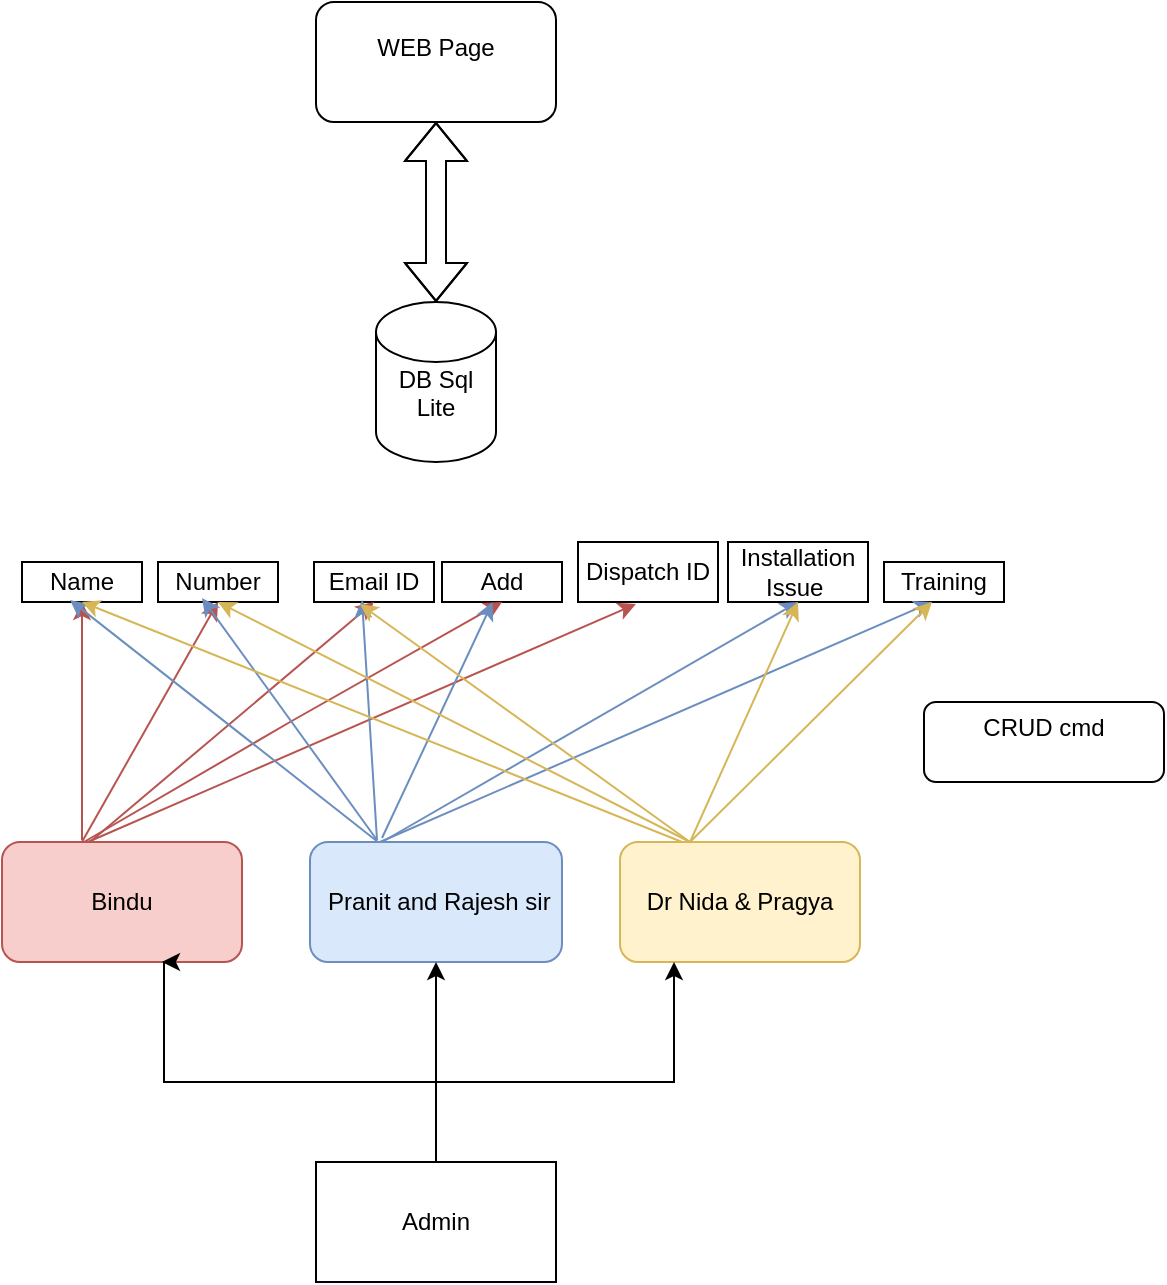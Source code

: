 <mxfile version="28.1.0">
  <diagram name="Page-1" id="rPhyDnu-ggu67KVGUOOM">
    <mxGraphModel dx="872" dy="473" grid="1" gridSize="10" guides="1" tooltips="1" connect="1" arrows="1" fold="1" page="1" pageScale="1" pageWidth="850" pageHeight="1100" math="0" shadow="0">
      <root>
        <mxCell id="0" />
        <mxCell id="1" parent="0" />
        <mxCell id="ZfqLB-EADALMnK4RcvD8-1" value="DB Sql Lite&lt;div&gt;&lt;br&gt;&lt;/div&gt;" style="shape=cylinder3;whiteSpace=wrap;html=1;boundedLbl=1;backgroundOutline=1;size=15;" parent="1" vertex="1">
          <mxGeometry x="322" y="180" width="60" height="80" as="geometry" />
        </mxCell>
        <mxCell id="ZfqLB-EADALMnK4RcvD8-2" value="WEB Page&lt;div&gt;&lt;br&gt;&lt;/div&gt;" style="rounded=1;whiteSpace=wrap;html=1;" parent="1" vertex="1">
          <mxGeometry x="292" y="30" width="120" height="60" as="geometry" />
        </mxCell>
        <mxCell id="ZfqLB-EADALMnK4RcvD8-3" value="" style="shape=flexArrow;endArrow=classic;startArrow=classic;html=1;rounded=0;entryX=0.5;entryY=1;entryDx=0;entryDy=0;exitX=0.5;exitY=0;exitDx=0;exitDy=0;exitPerimeter=0;" parent="1" source="ZfqLB-EADALMnK4RcvD8-1" target="ZfqLB-EADALMnK4RcvD8-2" edge="1">
          <mxGeometry width="100" height="100" relative="1" as="geometry">
            <mxPoint x="421" y="180" as="sourcePoint" />
            <mxPoint x="425.96" y="87" as="targetPoint" />
            <Array as="points">
              <mxPoint x="352" y="140" />
            </Array>
          </mxGeometry>
        </mxCell>
        <mxCell id="ZfqLB-EADALMnK4RcvD8-4" value="&amp;nbsp;Pranit and Rajesh sir" style="rounded=1;whiteSpace=wrap;html=1;fillColor=#dae8fc;strokeColor=#6c8ebf;" parent="1" vertex="1">
          <mxGeometry x="289" y="450" width="126" height="60" as="geometry" />
        </mxCell>
        <mxCell id="ZfqLB-EADALMnK4RcvD8-5" value="Name" style="rounded=0;whiteSpace=wrap;html=1;" parent="1" vertex="1">
          <mxGeometry x="145" y="310" width="60" height="20" as="geometry" />
        </mxCell>
        <mxCell id="ZfqLB-EADALMnK4RcvD8-6" value="Number" style="rounded=0;whiteSpace=wrap;html=1;" parent="1" vertex="1">
          <mxGeometry x="213" y="310" width="60" height="20" as="geometry" />
        </mxCell>
        <mxCell id="ZfqLB-EADALMnK4RcvD8-7" value="Email ID" style="rounded=0;whiteSpace=wrap;html=1;" parent="1" vertex="1">
          <mxGeometry x="291" y="310" width="60" height="20" as="geometry" />
        </mxCell>
        <mxCell id="ZfqLB-EADALMnK4RcvD8-8" value="Installation Issue&amp;nbsp;" style="rounded=0;whiteSpace=wrap;html=1;" parent="1" vertex="1">
          <mxGeometry x="498" y="300" width="70" height="30" as="geometry" />
        </mxCell>
        <mxCell id="ZfqLB-EADALMnK4RcvD8-9" value="Training" style="rounded=0;whiteSpace=wrap;html=1;" parent="1" vertex="1">
          <mxGeometry x="576" y="310" width="60" height="20" as="geometry" />
        </mxCell>
        <mxCell id="ZfqLB-EADALMnK4RcvD8-10" value="Dispatch ID" style="rounded=0;whiteSpace=wrap;html=1;" parent="1" vertex="1">
          <mxGeometry x="423" y="300" width="70" height="30" as="geometry" />
        </mxCell>
        <mxCell id="ZfqLB-EADALMnK4RcvD8-11" value="Add" style="rounded=0;whiteSpace=wrap;html=1;" parent="1" vertex="1">
          <mxGeometry x="355" y="310" width="60" height="20" as="geometry" />
        </mxCell>
        <mxCell id="ZfqLB-EADALMnK4RcvD8-12" value="Dr Nida &amp;amp; Pragya" style="rounded=1;whiteSpace=wrap;html=1;fillColor=#fff2cc;strokeColor=#d6b656;" parent="1" vertex="1">
          <mxGeometry x="444" y="450" width="120" height="60" as="geometry" />
        </mxCell>
        <mxCell id="ZfqLB-EADALMnK4RcvD8-13" value="Bindu" style="rounded=1;whiteSpace=wrap;html=1;fillColor=#f8cecc;strokeColor=#b85450;" parent="1" vertex="1">
          <mxGeometry x="135" y="450" width="120" height="60" as="geometry" />
        </mxCell>
        <mxCell id="ZfqLB-EADALMnK4RcvD8-14" value="" style="endArrow=classic;html=1;rounded=0;fillColor=#f8cecc;strokeColor=#b85450;startSize=14;entryX=0.5;entryY=1;entryDx=0;entryDy=0;" parent="1" target="ZfqLB-EADALMnK4RcvD8-5" edge="1">
          <mxGeometry width="50" height="50" relative="1" as="geometry">
            <mxPoint x="175" y="449" as="sourcePoint" />
            <mxPoint x="176" y="330" as="targetPoint" />
            <Array as="points" />
          </mxGeometry>
        </mxCell>
        <mxCell id="ZfqLB-EADALMnK4RcvD8-15" value="" style="endArrow=classic;html=1;rounded=0;fillColor=#f8cecc;strokeColor=#b85450;startSize=14;entryX=0.5;entryY=1;entryDx=0;entryDy=0;" parent="1" target="ZfqLB-EADALMnK4RcvD8-7" edge="1">
          <mxGeometry width="50" height="50" relative="1" as="geometry">
            <mxPoint x="179" y="450" as="sourcePoint" />
            <mxPoint x="180" y="331" as="targetPoint" />
            <Array as="points" />
          </mxGeometry>
        </mxCell>
        <mxCell id="ZfqLB-EADALMnK4RcvD8-16" value="" style="endArrow=classic;html=1;rounded=0;fillColor=#f8cecc;strokeColor=#b85450;startSize=14;entryX=0.5;entryY=1;entryDx=0;entryDy=0;exitX=0.558;exitY=0;exitDx=0;exitDy=0;exitPerimeter=0;" parent="1" target="ZfqLB-EADALMnK4RcvD8-6" edge="1">
          <mxGeometry width="50" height="50" relative="1" as="geometry">
            <mxPoint x="174.96" y="450" as="sourcePoint" />
            <mxPoint x="190" y="331" as="targetPoint" />
            <Array as="points" />
          </mxGeometry>
        </mxCell>
        <mxCell id="ZfqLB-EADALMnK4RcvD8-17" value="" style="endArrow=classic;html=1;rounded=0;fillColor=#f8cecc;strokeColor=#b85450;startSize=14;entryX=0.5;entryY=1;entryDx=0;entryDy=0;" parent="1" target="ZfqLB-EADALMnK4RcvD8-11" edge="1">
          <mxGeometry width="50" height="50" relative="1" as="geometry">
            <mxPoint x="176" y="450" as="sourcePoint" />
            <mxPoint x="320" y="330" as="targetPoint" />
            <Array as="points">
              <mxPoint x="279" y="390" />
            </Array>
          </mxGeometry>
        </mxCell>
        <mxCell id="ZfqLB-EADALMnK4RcvD8-18" value="" style="endArrow=classic;html=1;rounded=0;fillColor=#f8cecc;strokeColor=#b85450;startSize=14;entryX=0.414;entryY=1.033;entryDx=0;entryDy=0;exitX=0.583;exitY=0;exitDx=0;exitDy=0;exitPerimeter=0;entryPerimeter=0;" parent="1" target="ZfqLB-EADALMnK4RcvD8-10" edge="1">
          <mxGeometry width="50" height="50" relative="1" as="geometry">
            <mxPoint x="177.96" y="450" as="sourcePoint" />
            <mxPoint x="465" y="330" as="targetPoint" />
            <Array as="points" />
          </mxGeometry>
        </mxCell>
        <mxCell id="ZfqLB-EADALMnK4RcvD8-19" value="" style="endArrow=classic;html=1;rounded=0;fillColor=#dae8fc;strokeColor=#6c8ebf;startSize=14;entryX=0.4;entryY=0.95;entryDx=0;entryDy=0;entryPerimeter=0;" parent="1" target="ZfqLB-EADALMnK4RcvD8-7" edge="1">
          <mxGeometry width="50" height="50" relative="1" as="geometry">
            <mxPoint x="322.5" y="449" as="sourcePoint" />
            <mxPoint x="323.5" y="330" as="targetPoint" />
            <Array as="points" />
          </mxGeometry>
        </mxCell>
        <mxCell id="ZfqLB-EADALMnK4RcvD8-20" value="" style="endArrow=classic;html=1;rounded=0;fillColor=#dae8fc;strokeColor=#6c8ebf;startSize=14;entryX=0.4;entryY=0.95;entryDx=0;entryDy=0;entryPerimeter=0;" parent="1" target="ZfqLB-EADALMnK4RcvD8-5" edge="1">
          <mxGeometry width="50" height="50" relative="1" as="geometry">
            <mxPoint x="323" y="450" as="sourcePoint" />
            <mxPoint x="179" y="330" as="targetPoint" />
            <Array as="points" />
          </mxGeometry>
        </mxCell>
        <mxCell id="ZfqLB-EADALMnK4RcvD8-21" value="" style="endArrow=classic;html=1;rounded=0;fillColor=#dae8fc;strokeColor=#6c8ebf;startSize=14;entryX=0.367;entryY=0.9;entryDx=0;entryDy=0;entryPerimeter=0;" parent="1" target="ZfqLB-EADALMnK4RcvD8-6" edge="1">
          <mxGeometry width="50" height="50" relative="1" as="geometry">
            <mxPoint x="322.5" y="449" as="sourcePoint" />
            <mxPoint x="249" y="330" as="targetPoint" />
            <Array as="points" />
          </mxGeometry>
        </mxCell>
        <mxCell id="ZfqLB-EADALMnK4RcvD8-22" value="" style="endArrow=classic;html=1;rounded=0;fillColor=#dae8fc;strokeColor=#6c8ebf;startSize=14;" parent="1" target="ZfqLB-EADALMnK4RcvD8-11" edge="1">
          <mxGeometry width="50" height="50" relative="1" as="geometry">
            <mxPoint x="325" y="448" as="sourcePoint" />
            <mxPoint x="326" y="329" as="targetPoint" />
            <Array as="points" />
          </mxGeometry>
        </mxCell>
        <mxCell id="ZfqLB-EADALMnK4RcvD8-23" value="" style="endArrow=classic;html=1;rounded=0;fillColor=#dae8fc;strokeColor=#6c8ebf;startSize=14;entryX=0.5;entryY=1;entryDx=0;entryDy=0;" parent="1" target="ZfqLB-EADALMnK4RcvD8-8" edge="1">
          <mxGeometry width="50" height="50" relative="1" as="geometry">
            <mxPoint x="325" y="450" as="sourcePoint" />
            <mxPoint x="383" y="332" as="targetPoint" />
            <Array as="points" />
          </mxGeometry>
        </mxCell>
        <mxCell id="ZfqLB-EADALMnK4RcvD8-24" value="" style="endArrow=classic;html=1;rounded=0;fillColor=#dae8fc;strokeColor=#6c8ebf;startSize=14;entryX=0.4;entryY=1;entryDx=0;entryDy=0;entryPerimeter=0;" parent="1" target="ZfqLB-EADALMnK4RcvD8-9" edge="1">
          <mxGeometry width="50" height="50" relative="1" as="geometry">
            <mxPoint x="324" y="450" as="sourcePoint" />
            <mxPoint x="611" y="330" as="targetPoint" />
            <Array as="points" />
          </mxGeometry>
        </mxCell>
        <mxCell id="ZfqLB-EADALMnK4RcvD8-25" value="" style="edgeStyle=orthogonalEdgeStyle;rounded=0;orthogonalLoop=1;jettySize=auto;html=1;" parent="1" source="ZfqLB-EADALMnK4RcvD8-26" target="ZfqLB-EADALMnK4RcvD8-4" edge="1">
          <mxGeometry relative="1" as="geometry" />
        </mxCell>
        <mxCell id="ZfqLB-EADALMnK4RcvD8-26" value="Admin" style="rounded=0;whiteSpace=wrap;html=1;" parent="1" vertex="1">
          <mxGeometry x="292" y="610" width="120" height="60" as="geometry" />
        </mxCell>
        <mxCell id="ZfqLB-EADALMnK4RcvD8-27" value="" style="endArrow=classic;html=1;rounded=0;fillColor=#fff2cc;strokeColor=#d6b656;entryX=0.4;entryY=1;entryDx=0;entryDy=0;entryPerimeter=0;" parent="1" target="ZfqLB-EADALMnK4RcvD8-9" edge="1">
          <mxGeometry width="50" height="50" relative="1" as="geometry">
            <mxPoint x="479" y="450" as="sourcePoint" />
            <mxPoint x="609" y="330" as="targetPoint" />
          </mxGeometry>
        </mxCell>
        <mxCell id="ZfqLB-EADALMnK4RcvD8-28" value="" style="endArrow=classic;html=1;rounded=0;fillColor=#fff2cc;strokeColor=#d6b656;entryX=0.5;entryY=1;entryDx=0;entryDy=0;" parent="1" target="ZfqLB-EADALMnK4RcvD8-8" edge="1">
          <mxGeometry width="50" height="50" relative="1" as="geometry">
            <mxPoint x="479" y="450" as="sourcePoint" />
            <mxPoint x="609" y="330" as="targetPoint" />
          </mxGeometry>
        </mxCell>
        <mxCell id="ZfqLB-EADALMnK4RcvD8-29" value="" style="endArrow=classic;html=1;rounded=0;fillColor=#fff2cc;strokeColor=#d6b656;entryX=0.383;entryY=1.05;entryDx=0;entryDy=0;entryPerimeter=0;" parent="1" target="ZfqLB-EADALMnK4RcvD8-7" edge="1">
          <mxGeometry width="50" height="50" relative="1" as="geometry">
            <mxPoint x="479" y="450" as="sourcePoint" />
            <mxPoint x="319" y="330" as="targetPoint" />
          </mxGeometry>
        </mxCell>
        <mxCell id="ZfqLB-EADALMnK4RcvD8-30" value="" style="endArrow=classic;html=1;rounded=0;fillColor=#fff2cc;strokeColor=#d6b656;entryX=0.5;entryY=1;entryDx=0;entryDy=0;" parent="1" target="ZfqLB-EADALMnK4RcvD8-6" edge="1">
          <mxGeometry width="50" height="50" relative="1" as="geometry">
            <mxPoint x="479" y="450" as="sourcePoint" />
            <mxPoint x="319" y="330" as="targetPoint" />
          </mxGeometry>
        </mxCell>
        <mxCell id="ZfqLB-EADALMnK4RcvD8-31" value="" style="endArrow=classic;html=1;rounded=0;fillColor=#fff2cc;strokeColor=#d6b656;entryX=0.5;entryY=1;entryDx=0;entryDy=0;" parent="1" target="ZfqLB-EADALMnK4RcvD8-5" edge="1">
          <mxGeometry width="50" height="50" relative="1" as="geometry">
            <mxPoint x="475" y="450" as="sourcePoint" />
            <mxPoint x="249" y="330" as="targetPoint" />
          </mxGeometry>
        </mxCell>
        <mxCell id="ZfqLB-EADALMnK4RcvD8-32" value="" style="edgeStyle=orthogonalEdgeStyle;rounded=0;orthogonalLoop=1;jettySize=auto;html=1;entryX=0.5;entryY=1;entryDx=0;entryDy=0;fontStyle=1" parent="1" edge="1">
          <mxGeometry relative="1" as="geometry">
            <mxPoint x="352" y="610" as="sourcePoint" />
            <mxPoint x="471" y="510" as="targetPoint" />
            <Array as="points">
              <mxPoint x="352" y="570" />
              <mxPoint x="471" y="570" />
            </Array>
          </mxGeometry>
        </mxCell>
        <mxCell id="ZfqLB-EADALMnK4RcvD8-33" value="" style="edgeStyle=orthogonalEdgeStyle;rounded=0;orthogonalLoop=1;jettySize=auto;html=1;entryX=0.5;entryY=1;entryDx=0;entryDy=0;" parent="1" edge="1">
          <mxGeometry relative="1" as="geometry">
            <mxPoint x="352" y="610" as="sourcePoint" />
            <mxPoint x="215" y="510" as="targetPoint" />
            <Array as="points">
              <mxPoint x="352" y="570" />
              <mxPoint x="216" y="570" />
            </Array>
          </mxGeometry>
        </mxCell>
        <mxCell id="ZfqLB-EADALMnK4RcvD8-34" value="CRUD cmd&lt;div&gt;&lt;br&gt;&lt;/div&gt;" style="rounded=1;whiteSpace=wrap;html=1;" parent="1" vertex="1">
          <mxGeometry x="596" y="380" width="120" height="40" as="geometry" />
        </mxCell>
      </root>
    </mxGraphModel>
  </diagram>
</mxfile>
